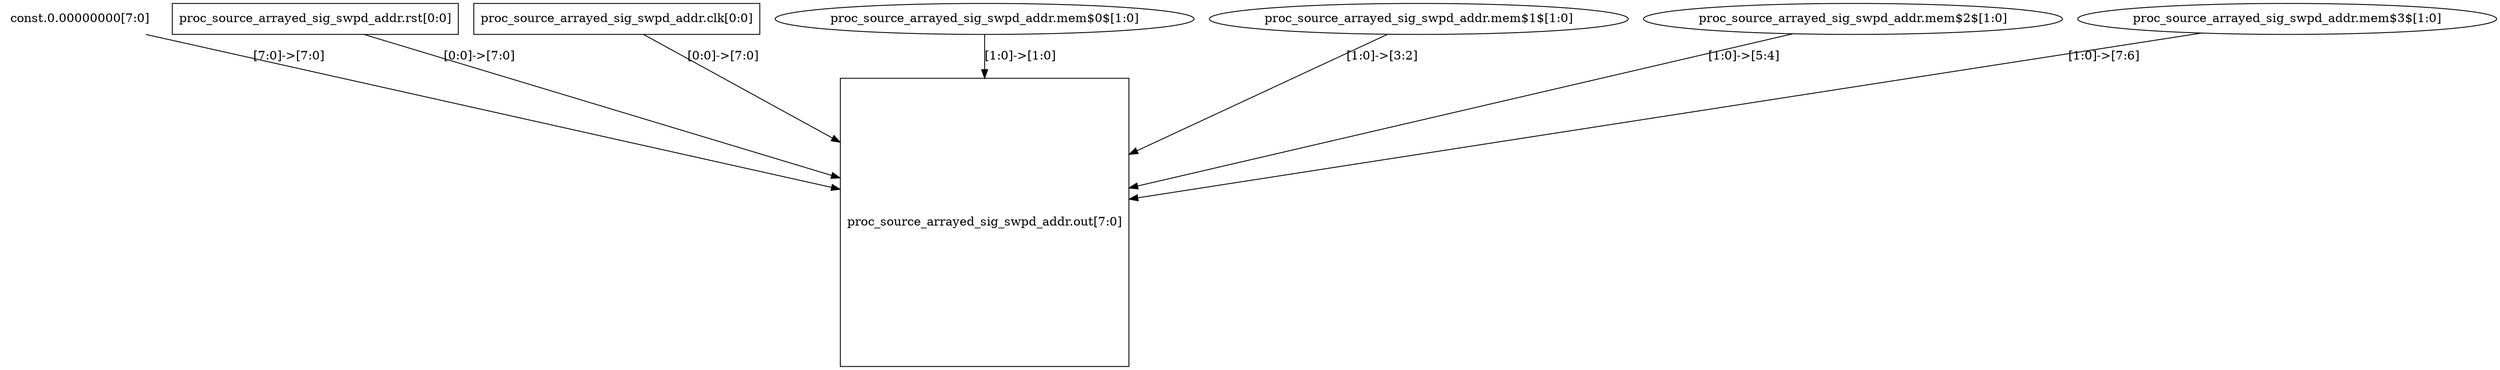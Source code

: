 digraph G {
	"const.0.00000000" [shape=none, label="const.0.00000000[7:0]"];
	"const.0.00000000" -> "proc_source_arrayed_sig_swpd_addr.out"[label="[7:0]->[7:0]"];
	"proc_source_arrayed_sig_swpd_addr.rst" -> "proc_source_arrayed_sig_swpd_addr.out"[label="[0:0]->[7:0]"];
	"proc_source_arrayed_sig_swpd_addr.clk" -> "proc_source_arrayed_sig_swpd_addr.out"[label="[0:0]->[7:0]"];
	"proc_source_arrayed_sig_swpd_addr.mem$0$" -> "proc_source_arrayed_sig_swpd_addr.out"[label="[1:0]->[1:0]"];
	"proc_source_arrayed_sig_swpd_addr.mem$1$" -> "proc_source_arrayed_sig_swpd_addr.out"[label="[1:0]->[3:2]"];
	"proc_source_arrayed_sig_swpd_addr.mem$2$" -> "proc_source_arrayed_sig_swpd_addr.out"[label="[1:0]->[5:4]"];
	"proc_source_arrayed_sig_swpd_addr.mem$3$" -> "proc_source_arrayed_sig_swpd_addr.out"[label="[1:0]->[7:6]"];
	"proc_source_arrayed_sig_swpd_addr.clk" [shape=rectangle, label="proc_source_arrayed_sig_swpd_addr.clk[0:0]"];
	"proc_source_arrayed_sig_swpd_addr.mem$0$" [shape=ellipse, label="proc_source_arrayed_sig_swpd_addr.mem$0$[1:0]"];
	"proc_source_arrayed_sig_swpd_addr.mem$1$" [shape=ellipse, label="proc_source_arrayed_sig_swpd_addr.mem$1$[1:0]"];
	"proc_source_arrayed_sig_swpd_addr.mem$2$" [shape=ellipse, label="proc_source_arrayed_sig_swpd_addr.mem$2$[1:0]"];
	"proc_source_arrayed_sig_swpd_addr.mem$3$" [shape=ellipse, label="proc_source_arrayed_sig_swpd_addr.mem$3$[1:0]"];
	"proc_source_arrayed_sig_swpd_addr.out" [shape=square, label="proc_source_arrayed_sig_swpd_addr.out[7:0]"];
	"proc_source_arrayed_sig_swpd_addr.rst" [shape=rectangle, label="proc_source_arrayed_sig_swpd_addr.rst[0:0]"];
}
